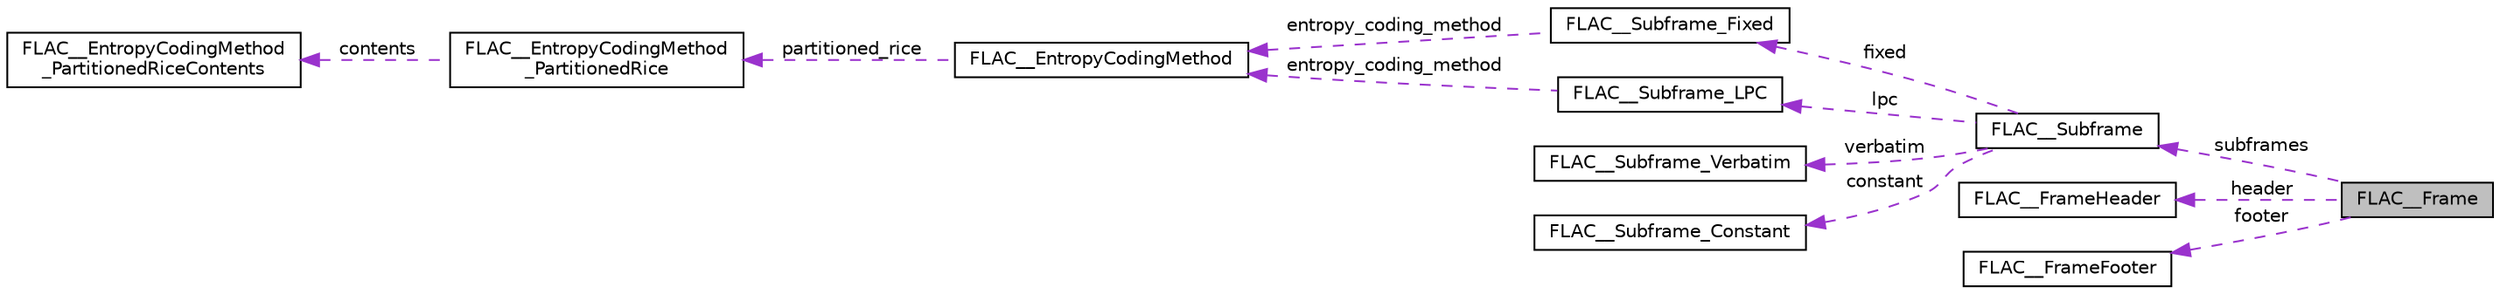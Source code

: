 digraph "FLAC__Frame"
{
 // LATEX_PDF_SIZE
  edge [fontname="Helvetica",fontsize="10",labelfontname="Helvetica",labelfontsize="10"];
  node [fontname="Helvetica",fontsize="10",shape=record];
  rankdir="LR";
  Node1 [label="FLAC__Frame",height=0.2,width=0.4,color="black", fillcolor="grey75", style="filled", fontcolor="black",tooltip=" "];
  Node2 -> Node1 [dir="back",color="darkorchid3",fontsize="10",style="dashed",label=" subframes" ,fontname="Helvetica"];
  Node2 [label="FLAC__Subframe",height=0.2,width=0.4,color="black", fillcolor="white", style="filled",URL="$d1/de8/structFLAC____Subframe.html",tooltip=" "];
  Node3 -> Node2 [dir="back",color="darkorchid3",fontsize="10",style="dashed",label=" fixed" ,fontname="Helvetica"];
  Node3 [label="FLAC__Subframe_Fixed",height=0.2,width=0.4,color="black", fillcolor="white", style="filled",URL="$d1/d67/structFLAC____Subframe__Fixed.html",tooltip=" "];
  Node4 -> Node3 [dir="back",color="darkorchid3",fontsize="10",style="dashed",label=" entropy_coding_method" ,fontname="Helvetica"];
  Node4 [label="FLAC__EntropyCodingMethod",height=0.2,width=0.4,color="black", fillcolor="white", style="filled",URL="$de/d96/structFLAC____EntropyCodingMethod.html",tooltip=" "];
  Node5 -> Node4 [dir="back",color="darkorchid3",fontsize="10",style="dashed",label=" partitioned_rice" ,fontname="Helvetica"];
  Node5 [label="FLAC__EntropyCodingMethod\l_PartitionedRice",height=0.2,width=0.4,color="black", fillcolor="white", style="filled",URL="$d3/d56/structFLAC____EntropyCodingMethod__PartitionedRice.html",tooltip=" "];
  Node6 -> Node5 [dir="back",color="darkorchid3",fontsize="10",style="dashed",label=" contents" ,fontname="Helvetica"];
  Node6 [label="FLAC__EntropyCodingMethod\l_PartitionedRiceContents",height=0.2,width=0.4,color="black", fillcolor="white", style="filled",URL="$d7/dbd/structFLAC____EntropyCodingMethod__PartitionedRiceContents.html",tooltip=" "];
  Node7 -> Node2 [dir="back",color="darkorchid3",fontsize="10",style="dashed",label=" lpc" ,fontname="Helvetica"];
  Node7 [label="FLAC__Subframe_LPC",height=0.2,width=0.4,color="black", fillcolor="white", style="filled",URL="$d3/d91/structFLAC____Subframe__LPC.html",tooltip=" "];
  Node4 -> Node7 [dir="back",color="darkorchid3",fontsize="10",style="dashed",label=" entropy_coding_method" ,fontname="Helvetica"];
  Node8 -> Node2 [dir="back",color="darkorchid3",fontsize="10",style="dashed",label=" verbatim" ,fontname="Helvetica"];
  Node8 [label="FLAC__Subframe_Verbatim",height=0.2,width=0.4,color="black", fillcolor="white", style="filled",URL="$df/d3f/structFLAC____Subframe__Verbatim.html",tooltip=" "];
  Node9 -> Node2 [dir="back",color="darkorchid3",fontsize="10",style="dashed",label=" constant" ,fontname="Helvetica"];
  Node9 [label="FLAC__Subframe_Constant",height=0.2,width=0.4,color="black", fillcolor="white", style="filled",URL="$d7/de9/structFLAC____Subframe__Constant.html",tooltip=" "];
  Node10 -> Node1 [dir="back",color="darkorchid3",fontsize="10",style="dashed",label=" header" ,fontname="Helvetica"];
  Node10 [label="FLAC__FrameHeader",height=0.2,width=0.4,color="black", fillcolor="white", style="filled",URL="$d1/dd3/structFLAC____FrameHeader.html",tooltip=" "];
  Node11 -> Node1 [dir="back",color="darkorchid3",fontsize="10",style="dashed",label=" footer" ,fontname="Helvetica"];
  Node11 [label="FLAC__FrameFooter",height=0.2,width=0.4,color="black", fillcolor="white", style="filled",URL="$d7/d20/structFLAC____FrameFooter.html",tooltip=" "];
}
